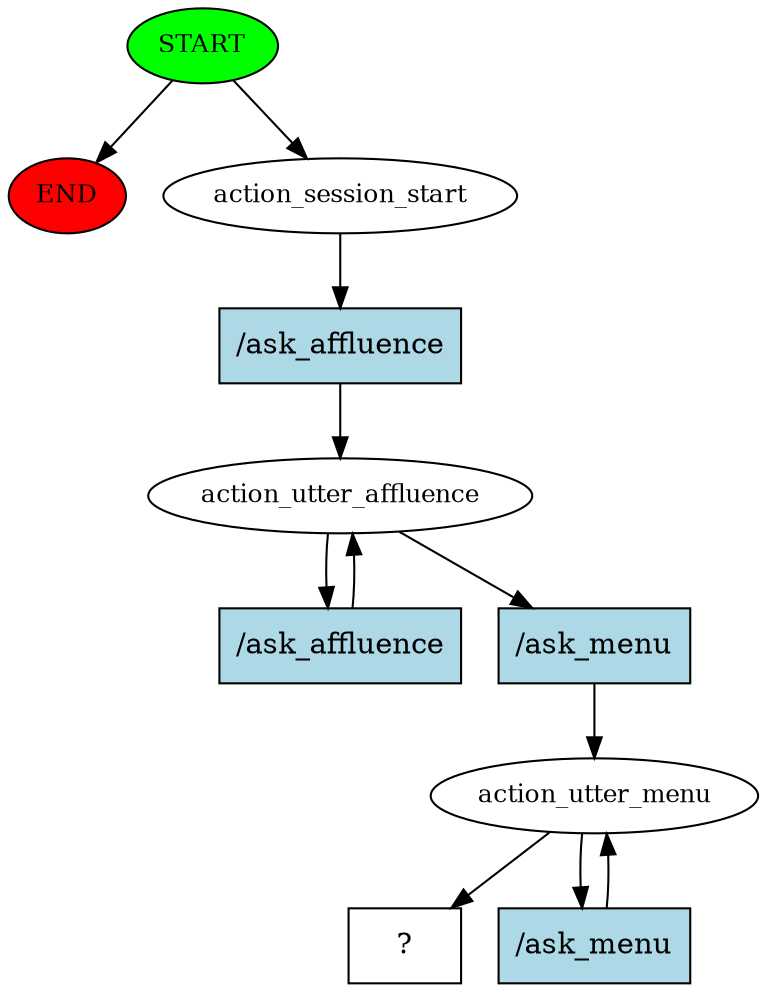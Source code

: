 digraph  {
0 [class="start active", fillcolor=green, fontsize=12, label=START, style=filled];
"-1" [class=end, fillcolor=red, fontsize=12, label=END, style=filled];
1 [class=active, fontsize=12, label=action_session_start];
2 [class=active, fontsize=12, label=action_utter_affluence];
5 [class=active, fontsize=12, label=action_utter_menu];
9 [class="intent dashed active", label="  ?  ", shape=rect];
10 [class="intent active", fillcolor=lightblue, label="/ask_affluence", shape=rect, style=filled];
11 [class="intent active", fillcolor=lightblue, label="/ask_affluence", shape=rect, style=filled];
12 [class="intent active", fillcolor=lightblue, label="/ask_menu", shape=rect, style=filled];
13 [class="intent active", fillcolor=lightblue, label="/ask_menu", shape=rect, style=filled];
0 -> "-1"  [class="", key=NONE, label=""];
0 -> 1  [class=active, key=NONE, label=""];
1 -> 10  [class=active, key=0];
2 -> 11  [class=active, key=0];
2 -> 12  [class=active, key=0];
5 -> 9  [class=active, key=NONE, label=""];
5 -> 13  [class=active, key=0];
10 -> 2  [class=active, key=0];
11 -> 2  [class=active, key=0];
12 -> 5  [class=active, key=0];
13 -> 5  [class=active, key=0];
}

